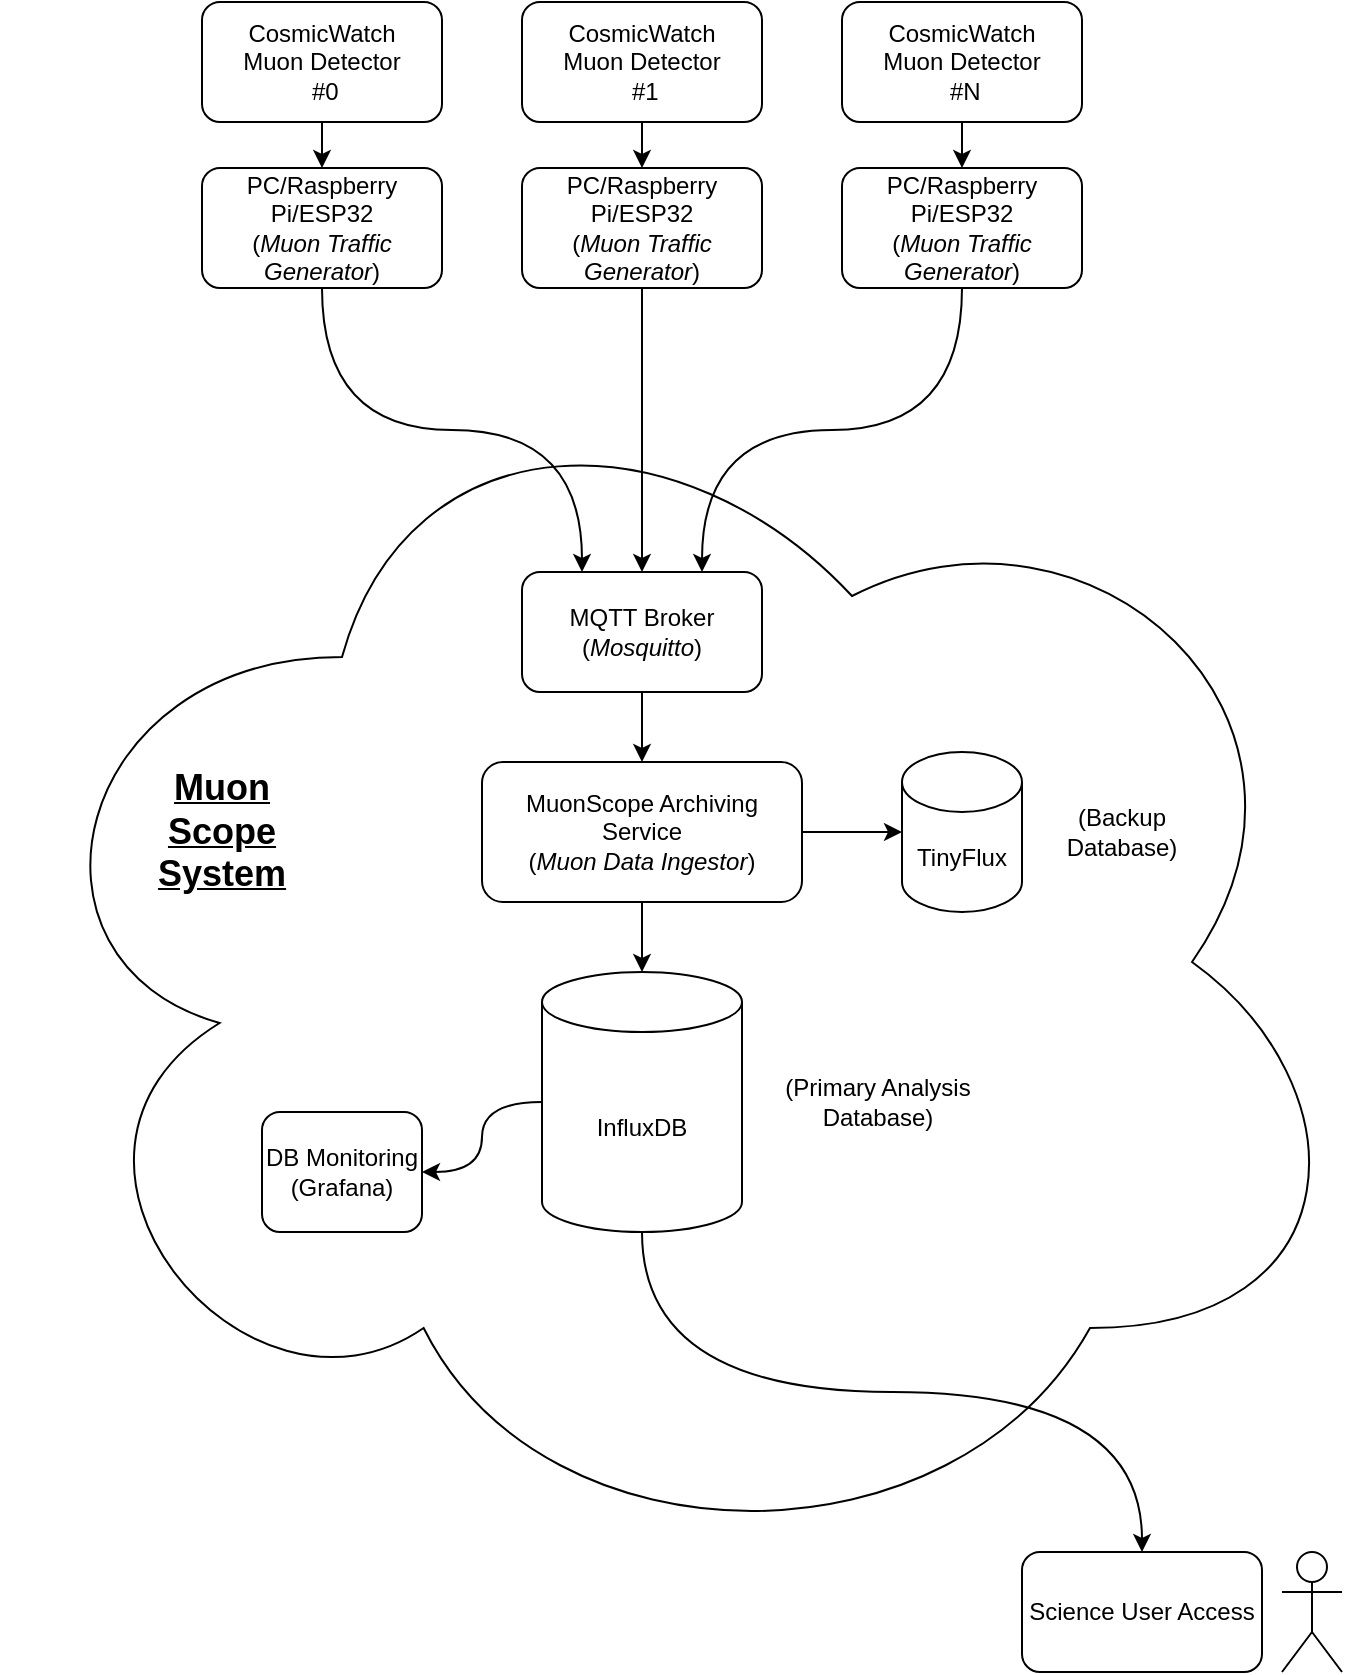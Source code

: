 <mxfile version="21.1.5" type="device">
  <diagram name="Page-1" id="7MyfWoPUGRlS_OX3vkjc">
    <mxGraphModel dx="1834" dy="774" grid="0" gridSize="10" guides="1" tooltips="1" connect="1" arrows="1" fold="1" page="0" pageScale="1" pageWidth="827" pageHeight="1169" math="0" shadow="0">
      <root>
        <mxCell id="0" />
        <mxCell id="1" parent="0" />
        <mxCell id="itGTgkRLotvwbn1z5StY-26" value="" style="ellipse;shape=cloud;whiteSpace=wrap;html=1;fillColor=none;" vertex="1" parent="1">
          <mxGeometry x="-20" y="190" width="680" height="610" as="geometry" />
        </mxCell>
        <mxCell id="itGTgkRLotvwbn1z5StY-24" style="edgeStyle=orthogonalEdgeStyle;rounded=0;orthogonalLoop=1;jettySize=auto;html=1;exitX=0;exitY=0.5;exitDx=0;exitDy=0;exitPerimeter=0;entryX=1;entryY=0.5;entryDx=0;entryDy=0;curved=1;" edge="1" parent="1" source="itGTgkRLotvwbn1z5StY-2" target="itGTgkRLotvwbn1z5StY-22">
          <mxGeometry relative="1" as="geometry" />
        </mxCell>
        <mxCell id="itGTgkRLotvwbn1z5StY-25" style="edgeStyle=orthogonalEdgeStyle;rounded=0;orthogonalLoop=1;jettySize=auto;html=1;exitX=0.5;exitY=1;exitDx=0;exitDy=0;exitPerimeter=0;entryX=0.5;entryY=0;entryDx=0;entryDy=0;curved=1;" edge="1" parent="1" source="itGTgkRLotvwbn1z5StY-2" target="itGTgkRLotvwbn1z5StY-23">
          <mxGeometry relative="1" as="geometry" />
        </mxCell>
        <mxCell id="itGTgkRLotvwbn1z5StY-2" value="InfluxDB" style="shape=cylinder3;whiteSpace=wrap;html=1;boundedLbl=1;backgroundOutline=1;size=15;" vertex="1" parent="1">
          <mxGeometry x="250" y="500" width="100" height="130" as="geometry" />
        </mxCell>
        <mxCell id="itGTgkRLotvwbn1z5StY-3" value="&lt;div&gt;TinyFlux&lt;/div&gt;" style="shape=cylinder3;whiteSpace=wrap;html=1;boundedLbl=1;backgroundOutline=1;size=15;" vertex="1" parent="1">
          <mxGeometry x="430" y="390" width="60" height="80" as="geometry" />
        </mxCell>
        <mxCell id="itGTgkRLotvwbn1z5StY-34" style="edgeStyle=orthogonalEdgeStyle;rounded=0;orthogonalLoop=1;jettySize=auto;html=1;exitX=0.5;exitY=1;exitDx=0;exitDy=0;entryX=0.5;entryY=0;entryDx=0;entryDy=0;" edge="1" parent="1" source="itGTgkRLotvwbn1z5StY-4" target="itGTgkRLotvwbn1z5StY-31">
          <mxGeometry relative="1" as="geometry" />
        </mxCell>
        <mxCell id="itGTgkRLotvwbn1z5StY-4" value="&lt;div&gt;CosmicWatch &lt;br&gt;&lt;/div&gt;&lt;div&gt;Muon Detector&lt;/div&gt;&amp;nbsp;#0" style="rounded=1;whiteSpace=wrap;html=1;" vertex="1" parent="1">
          <mxGeometry x="80" y="15" width="120" height="60" as="geometry" />
        </mxCell>
        <mxCell id="itGTgkRLotvwbn1z5StY-35" style="edgeStyle=orthogonalEdgeStyle;rounded=0;orthogonalLoop=1;jettySize=auto;html=1;exitX=0.5;exitY=1;exitDx=0;exitDy=0;entryX=0.5;entryY=0;entryDx=0;entryDy=0;" edge="1" parent="1" source="itGTgkRLotvwbn1z5StY-5" target="itGTgkRLotvwbn1z5StY-32">
          <mxGeometry relative="1" as="geometry" />
        </mxCell>
        <mxCell id="itGTgkRLotvwbn1z5StY-5" value="&lt;div&gt;CosmicWatch &lt;br&gt;&lt;/div&gt;&lt;div&gt;Muon Detector&lt;/div&gt;&amp;nbsp;#1" style="rounded=1;whiteSpace=wrap;html=1;" vertex="1" parent="1">
          <mxGeometry x="240" y="15" width="120" height="60" as="geometry" />
        </mxCell>
        <mxCell id="itGTgkRLotvwbn1z5StY-36" style="edgeStyle=orthogonalEdgeStyle;rounded=0;orthogonalLoop=1;jettySize=auto;html=1;exitX=0.5;exitY=1;exitDx=0;exitDy=0;entryX=0.5;entryY=0;entryDx=0;entryDy=0;" edge="1" parent="1" source="itGTgkRLotvwbn1z5StY-6" target="itGTgkRLotvwbn1z5StY-33">
          <mxGeometry relative="1" as="geometry" />
        </mxCell>
        <mxCell id="itGTgkRLotvwbn1z5StY-6" value="&lt;div&gt;CosmicWatch &lt;br&gt;&lt;/div&gt;&lt;div&gt;Muon Detector&lt;/div&gt;&amp;nbsp;#N" style="rounded=1;whiteSpace=wrap;html=1;" vertex="1" parent="1">
          <mxGeometry x="400" y="15" width="120" height="60" as="geometry" />
        </mxCell>
        <mxCell id="itGTgkRLotvwbn1z5StY-17" style="edgeStyle=orthogonalEdgeStyle;rounded=0;orthogonalLoop=1;jettySize=auto;html=1;exitX=1;exitY=0.5;exitDx=0;exitDy=0;entryX=0;entryY=0.5;entryDx=0;entryDy=0;entryPerimeter=0;" edge="1" parent="1" source="itGTgkRLotvwbn1z5StY-12" target="itGTgkRLotvwbn1z5StY-3">
          <mxGeometry relative="1" as="geometry" />
        </mxCell>
        <mxCell id="itGTgkRLotvwbn1z5StY-18" style="edgeStyle=orthogonalEdgeStyle;rounded=0;orthogonalLoop=1;jettySize=auto;html=1;exitX=0.5;exitY=1;exitDx=0;exitDy=0;entryX=0.5;entryY=0;entryDx=0;entryDy=0;entryPerimeter=0;" edge="1" parent="1" source="itGTgkRLotvwbn1z5StY-12" target="itGTgkRLotvwbn1z5StY-2">
          <mxGeometry relative="1" as="geometry" />
        </mxCell>
        <mxCell id="itGTgkRLotvwbn1z5StY-12" value="&lt;div&gt;MuonScope Archiving Service&lt;/div&gt;&lt;div&gt;(&lt;i&gt;Muon Data Ingestor&lt;/i&gt;)&lt;br&gt;&lt;/div&gt;" style="rounded=1;whiteSpace=wrap;html=1;" vertex="1" parent="1">
          <mxGeometry x="220" y="395" width="160" height="70" as="geometry" />
        </mxCell>
        <mxCell id="itGTgkRLotvwbn1z5StY-19" style="edgeStyle=orthogonalEdgeStyle;rounded=0;orthogonalLoop=1;jettySize=auto;html=1;exitX=0.5;exitY=1;exitDx=0;exitDy=0;entryX=0.5;entryY=0;entryDx=0;entryDy=0;" edge="1" parent="1" source="itGTgkRLotvwbn1z5StY-16" target="itGTgkRLotvwbn1z5StY-12">
          <mxGeometry relative="1" as="geometry" />
        </mxCell>
        <mxCell id="itGTgkRLotvwbn1z5StY-16" value="&lt;div&gt;MQTT Broker&lt;/div&gt;(&lt;em&gt;Mosquitto&lt;/em&gt;)" style="rounded=1;whiteSpace=wrap;html=1;" vertex="1" parent="1">
          <mxGeometry x="240" y="300" width="120" height="60" as="geometry" />
        </mxCell>
        <mxCell id="itGTgkRLotvwbn1z5StY-20" value="(Backup Database)" style="text;html=1;strokeColor=none;fillColor=none;align=center;verticalAlign=middle;whiteSpace=wrap;rounded=0;" vertex="1" parent="1">
          <mxGeometry x="510" y="415" width="60" height="30" as="geometry" />
        </mxCell>
        <mxCell id="itGTgkRLotvwbn1z5StY-21" value="(Primary Analysis Database)" style="text;html=1;strokeColor=none;fillColor=none;align=center;verticalAlign=middle;whiteSpace=wrap;rounded=0;" vertex="1" parent="1">
          <mxGeometry x="360" y="550" width="116" height="30" as="geometry" />
        </mxCell>
        <mxCell id="itGTgkRLotvwbn1z5StY-22" value="&lt;div&gt;DB Monitoring&lt;/div&gt;&lt;div&gt;(Grafana)&lt;/div&gt;" style="rounded=1;whiteSpace=wrap;html=1;" vertex="1" parent="1">
          <mxGeometry x="110" y="570" width="80" height="60" as="geometry" />
        </mxCell>
        <mxCell id="itGTgkRLotvwbn1z5StY-23" value="Science User Access" style="rounded=1;whiteSpace=wrap;html=1;" vertex="1" parent="1">
          <mxGeometry x="490" y="790" width="120" height="60" as="geometry" />
        </mxCell>
        <mxCell id="itGTgkRLotvwbn1z5StY-27" value="" style="shape=umlActor;verticalLabelPosition=bottom;verticalAlign=top;html=1;outlineConnect=0;" vertex="1" parent="1">
          <mxGeometry x="620" y="790" width="30" height="60" as="geometry" />
        </mxCell>
        <mxCell id="itGTgkRLotvwbn1z5StY-28" value="&lt;b style=&quot;font-size: 18px;&quot;&gt;&lt;u style=&quot;font-size: 18px;&quot;&gt;Muon Scope System&lt;/u&gt;&lt;/b&gt;" style="text;html=1;strokeColor=none;fillColor=none;align=center;verticalAlign=middle;whiteSpace=wrap;rounded=0;fontSize=18;" vertex="1" parent="1">
          <mxGeometry x="60" y="415" width="60" height="30" as="geometry" />
        </mxCell>
        <mxCell id="itGTgkRLotvwbn1z5StY-37" style="edgeStyle=orthogonalEdgeStyle;rounded=0;orthogonalLoop=1;jettySize=auto;html=1;exitX=0.5;exitY=1;exitDx=0;exitDy=0;entryX=0.25;entryY=0;entryDx=0;entryDy=0;curved=1;" edge="1" parent="1" source="itGTgkRLotvwbn1z5StY-31" target="itGTgkRLotvwbn1z5StY-16">
          <mxGeometry relative="1" as="geometry" />
        </mxCell>
        <mxCell id="itGTgkRLotvwbn1z5StY-31" value="&lt;div&gt;PC/Raspberry Pi/ESP32 &lt;br&gt;&lt;/div&gt;&lt;div&gt;(&lt;i&gt;Muon Traffic Generator&lt;/i&gt;)&lt;/div&gt;" style="rounded=1;whiteSpace=wrap;html=1;" vertex="1" parent="1">
          <mxGeometry x="80" y="98" width="120" height="60" as="geometry" />
        </mxCell>
        <mxCell id="itGTgkRLotvwbn1z5StY-38" style="edgeStyle=orthogonalEdgeStyle;rounded=0;orthogonalLoop=1;jettySize=auto;html=1;exitX=0.5;exitY=1;exitDx=0;exitDy=0;entryX=0.5;entryY=0;entryDx=0;entryDy=0;curved=1;" edge="1" parent="1" source="itGTgkRLotvwbn1z5StY-32" target="itGTgkRLotvwbn1z5StY-16">
          <mxGeometry relative="1" as="geometry" />
        </mxCell>
        <mxCell id="itGTgkRLotvwbn1z5StY-32" value="&lt;div&gt;PC/Raspberry Pi/ESP32 &lt;br&gt;&lt;/div&gt;&lt;div&gt;(&lt;i&gt;Muon Traffic Generator&lt;/i&gt;)&lt;/div&gt;" style="rounded=1;whiteSpace=wrap;html=1;" vertex="1" parent="1">
          <mxGeometry x="240" y="98" width="120" height="60" as="geometry" />
        </mxCell>
        <mxCell id="itGTgkRLotvwbn1z5StY-39" style="edgeStyle=orthogonalEdgeStyle;rounded=0;orthogonalLoop=1;jettySize=auto;html=1;exitX=0.5;exitY=1;exitDx=0;exitDy=0;entryX=0.75;entryY=0;entryDx=0;entryDy=0;curved=1;" edge="1" parent="1" source="itGTgkRLotvwbn1z5StY-33" target="itGTgkRLotvwbn1z5StY-16">
          <mxGeometry relative="1" as="geometry" />
        </mxCell>
        <mxCell id="itGTgkRLotvwbn1z5StY-33" value="&lt;div&gt;PC/Raspberry Pi/ESP32 &lt;br&gt;&lt;/div&gt;&lt;div&gt;(&lt;i&gt;Muon Traffic Generator&lt;/i&gt;)&lt;/div&gt;" style="rounded=1;whiteSpace=wrap;html=1;" vertex="1" parent="1">
          <mxGeometry x="400" y="98" width="120" height="60" as="geometry" />
        </mxCell>
      </root>
    </mxGraphModel>
  </diagram>
</mxfile>
